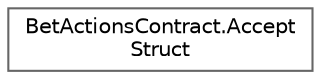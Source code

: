 digraph "Graphical Class Hierarchy"
{
 // LATEX_PDF_SIZE
  bgcolor="transparent";
  edge [fontname=Helvetica,fontsize=10,labelfontname=Helvetica,labelfontsize=10];
  node [fontname=Helvetica,fontsize=10,shape=box,height=0.2,width=0.4];
  rankdir="LR";
  Node0 [id="Node000000",label="BetActionsContract.Accept\lStruct",height=0.2,width=0.4,color="grey40", fillcolor="white", style="filled",URL="$struct_bet_actions_contract_1_1_accept_struct.html",tooltip=" "];
}

